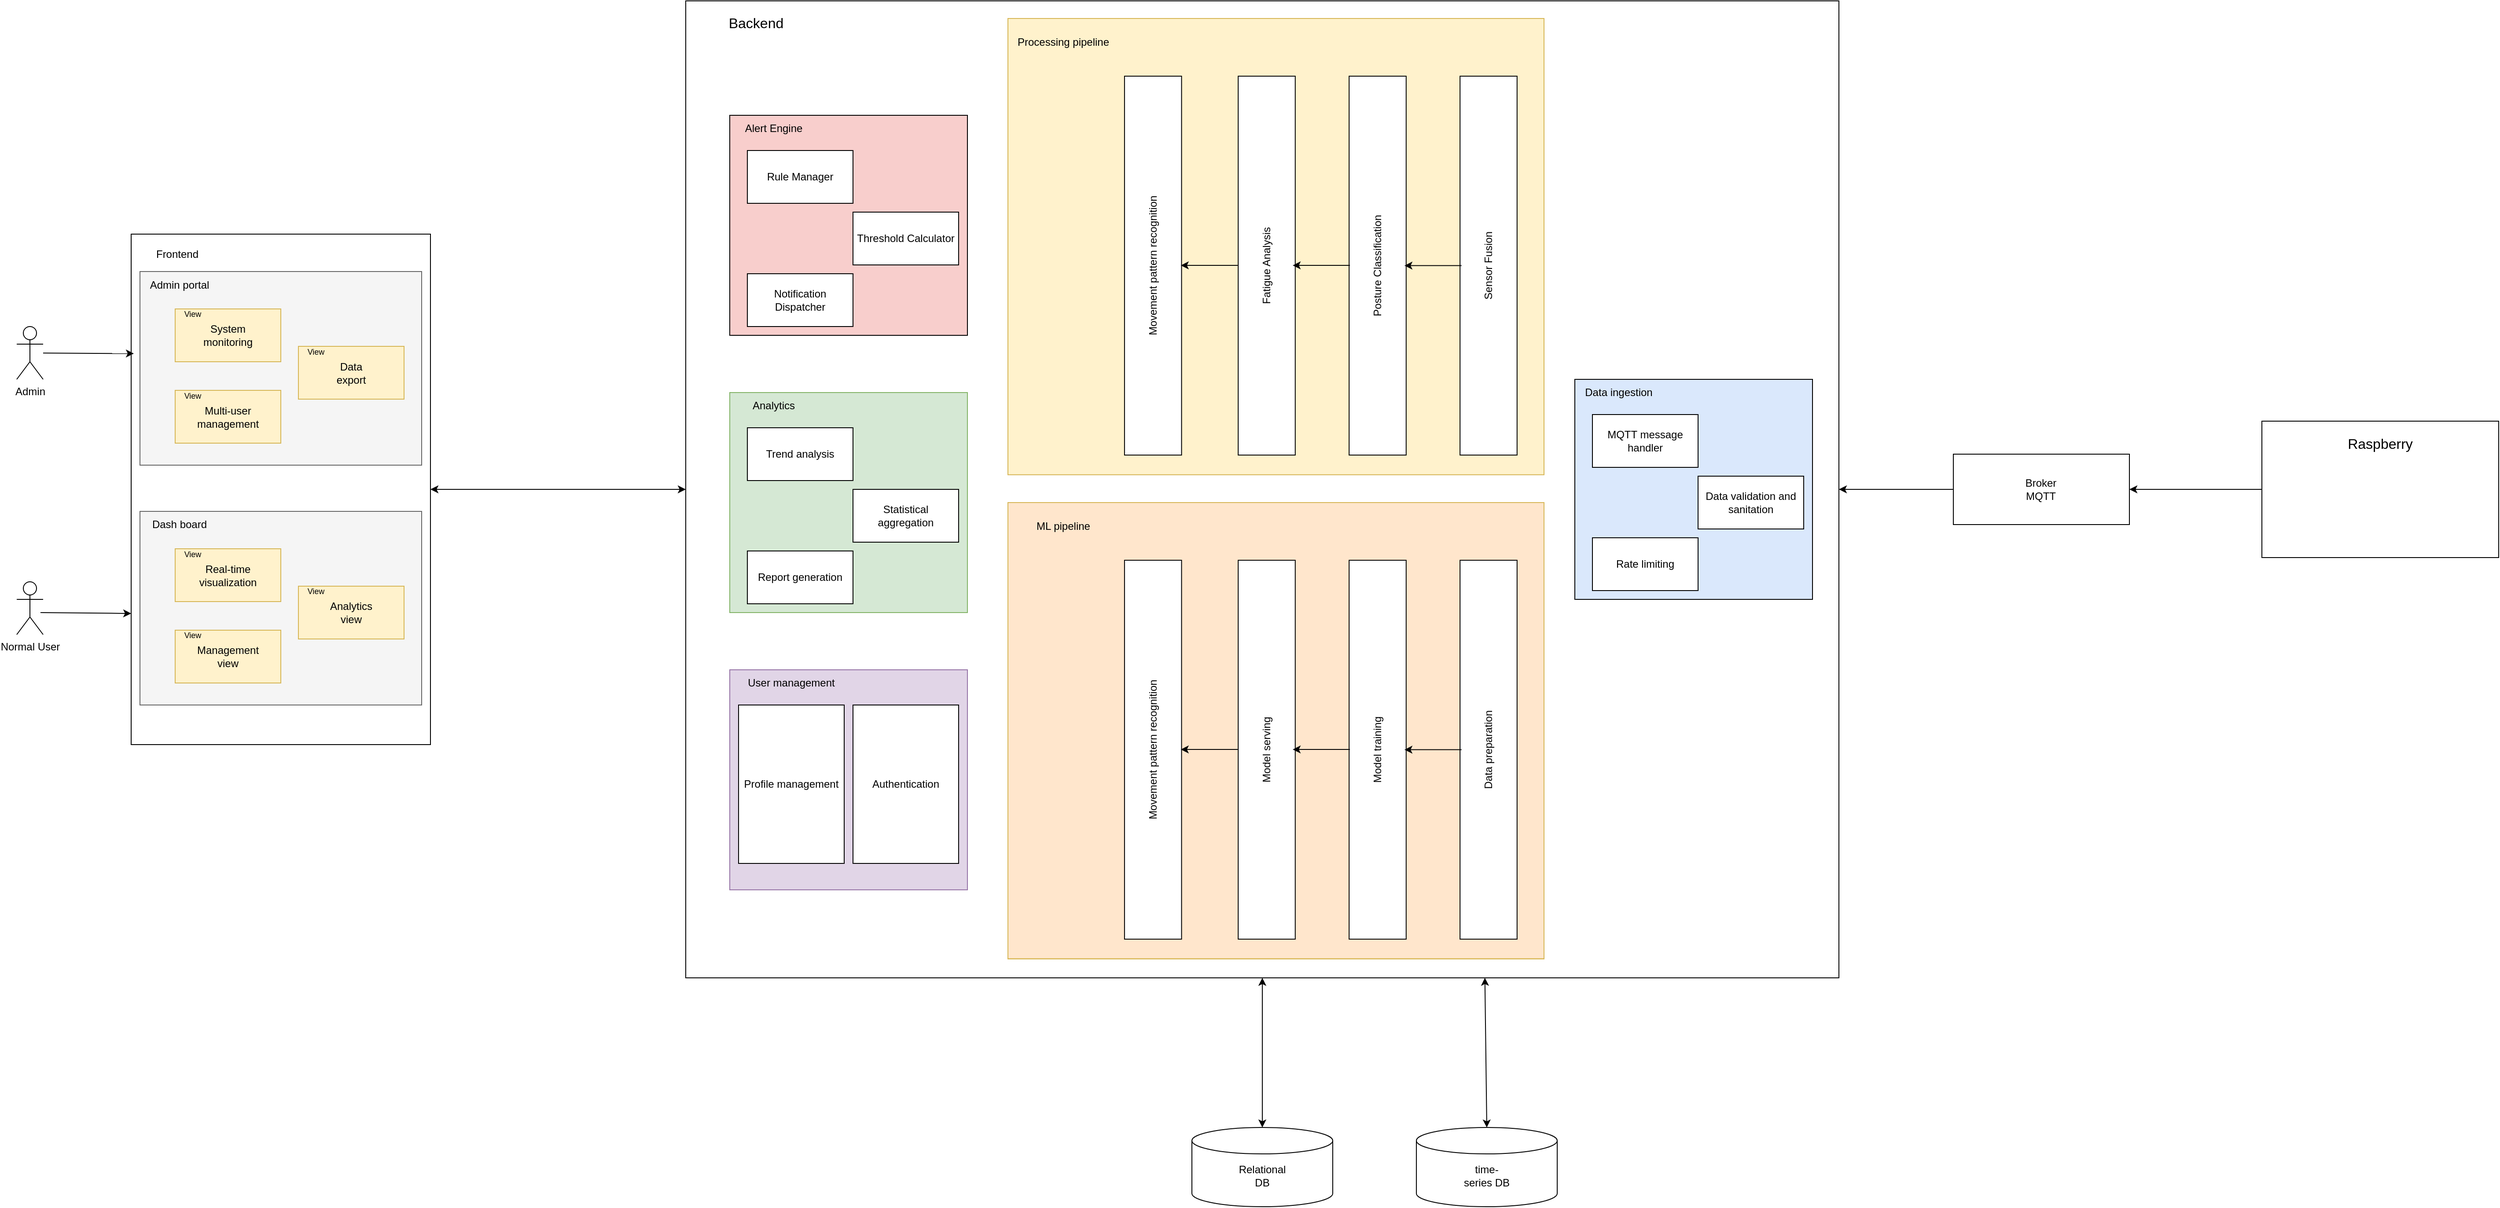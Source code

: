 <mxfile version="28.2.5">
  <diagram name="Page-1" id="oa7Ax4bvNen8sbCRx8UZ">
    <mxGraphModel dx="2230" dy="2202" grid="1" gridSize="10" guides="1" tooltips="1" connect="1" arrows="1" fold="1" page="1" pageScale="1" pageWidth="827" pageHeight="1169" math="0" shadow="0">
      <root>
        <mxCell id="0" />
        <mxCell id="1" parent="0" />
        <mxCell id="be9cKzh3v3ybvfWHn4TE-160" value="" style="rounded=0;whiteSpace=wrap;html=1;" parent="1" vertex="1">
          <mxGeometry x="-20" y="545" width="190" height="155" as="geometry" />
        </mxCell>
        <mxCell id="cN7Whux2MFCGXLR-pMKE-5" value="" style="shape=cylinder3;whiteSpace=wrap;html=1;boundedLbl=1;backgroundOutline=1;size=15;" parent="1" vertex="1">
          <mxGeometry x="1145" y="1230" width="160" height="90" as="geometry" />
        </mxCell>
        <mxCell id="cN7Whux2MFCGXLR-pMKE-6" value="Relational DB" style="text;html=1;align=center;verticalAlign=middle;whiteSpace=wrap;rounded=0;" parent="1" vertex="1">
          <mxGeometry x="1195" y="1270" width="60" height="30" as="geometry" />
        </mxCell>
        <mxCell id="be9cKzh3v3ybvfWHn4TE-1" value="" style="rounded=0;whiteSpace=wrap;html=1;" parent="1" vertex="1">
          <mxGeometry x="-60" y="215" width="340" height="580" as="geometry" />
        </mxCell>
        <mxCell id="be9cKzh3v3ybvfWHn4TE-2" value="Frontend" style="text;html=1;align=center;verticalAlign=middle;whiteSpace=wrap;rounded=0;" parent="1" vertex="1">
          <mxGeometry x="-60" y="215" width="105" height="45" as="geometry" />
        </mxCell>
        <mxCell id="be9cKzh3v3ybvfWHn4TE-3" value="" style="rounded=0;whiteSpace=wrap;html=1;" parent="1" vertex="1">
          <mxGeometry x="570" y="-50" width="1310" height="1110" as="geometry" />
        </mxCell>
        <mxCell id="be9cKzh3v3ybvfWHn4TE-4" value="&lt;font size=&quot;3&quot;&gt;Backend&lt;/font&gt;" style="text;html=1;align=center;verticalAlign=middle;whiteSpace=wrap;rounded=0;" parent="1" vertex="1">
          <mxGeometry x="570" y="-50" width="160" height="50" as="geometry" />
        </mxCell>
        <mxCell id="be9cKzh3v3ybvfWHn4TE-5" value="" style="rounded=0;whiteSpace=wrap;html=1;" parent="1" vertex="1">
          <mxGeometry x="2360.5" y="427.5" width="269" height="155" as="geometry" />
        </mxCell>
        <mxCell id="be9cKzh3v3ybvfWHn4TE-6" value="&lt;font size=&quot;3&quot;&gt;Raspberry&lt;/font&gt;" style="text;html=1;align=center;verticalAlign=middle;whiteSpace=wrap;rounded=0;" parent="1" vertex="1">
          <mxGeometry x="2380" y="427.5" width="230" height="50" as="geometry" />
        </mxCell>
        <mxCell id="be9cKzh3v3ybvfWHn4TE-7" value="" style="endArrow=classic;html=1;rounded=0;exitX=0;exitY=0.5;exitDx=0;exitDy=0;entryX=1;entryY=0.5;entryDx=0;entryDy=0;" parent="1" source="be9cKzh3v3ybvfWHn4TE-11" target="be9cKzh3v3ybvfWHn4TE-3" edge="1">
          <mxGeometry width="50" height="50" relative="1" as="geometry">
            <mxPoint x="760" y="210" as="sourcePoint" />
            <mxPoint x="1880" y="390" as="targetPoint" />
          </mxGeometry>
        </mxCell>
        <mxCell id="be9cKzh3v3ybvfWHn4TE-13" value="" style="endArrow=classic;html=1;rounded=0;entryX=1;entryY=0.5;entryDx=0;entryDy=0;exitX=0;exitY=0.5;exitDx=0;exitDy=0;" parent="1" source="be9cKzh3v3ybvfWHn4TE-5" target="be9cKzh3v3ybvfWHn4TE-11" edge="1">
          <mxGeometry width="50" height="50" relative="1" as="geometry">
            <mxPoint x="2340" y="505" as="sourcePoint" />
            <mxPoint x="2790" y="516.73" as="targetPoint" />
          </mxGeometry>
        </mxCell>
        <mxCell id="be9cKzh3v3ybvfWHn4TE-18" value="" style="endArrow=classic;startArrow=classic;html=1;rounded=0;exitX=1;exitY=0.5;exitDx=0;exitDy=0;entryX=0;entryY=0.5;entryDx=0;entryDy=0;" parent="1" source="be9cKzh3v3ybvfWHn4TE-1" target="be9cKzh3v3ybvfWHn4TE-3" edge="1">
          <mxGeometry width="50" height="50" relative="1" as="geometry">
            <mxPoint x="360" y="330" as="sourcePoint" />
            <mxPoint x="410" y="280" as="targetPoint" />
          </mxGeometry>
        </mxCell>
        <mxCell id="be9cKzh3v3ybvfWHn4TE-24" value="Admin" style="shape=umlActor;verticalLabelPosition=bottom;verticalAlign=top;html=1;outlineConnect=0;" parent="1" vertex="1">
          <mxGeometry x="-190" y="320" width="30" height="60" as="geometry" />
        </mxCell>
        <mxCell id="be9cKzh3v3ybvfWHn4TE-27" value="Normal User" style="shape=umlActor;verticalLabelPosition=bottom;verticalAlign=top;html=1;outlineConnect=0;" parent="1" vertex="1">
          <mxGeometry x="-190" y="610" width="30" height="60" as="geometry" />
        </mxCell>
        <mxCell id="be9cKzh3v3ybvfWHn4TE-64" value="" style="group" parent="1" vertex="1" connectable="0">
          <mxGeometry x="2010" y="465" width="200" height="80" as="geometry" />
        </mxCell>
        <mxCell id="be9cKzh3v3ybvfWHn4TE-11" value="" style="rounded=0;whiteSpace=wrap;html=1;" parent="be9cKzh3v3ybvfWHn4TE-64" vertex="1">
          <mxGeometry width="200" height="80" as="geometry" />
        </mxCell>
        <mxCell id="be9cKzh3v3ybvfWHn4TE-12" value="Broker&lt;div&gt;MQTT&lt;/div&gt;" style="text;html=1;align=center;verticalAlign=middle;whiteSpace=wrap;rounded=0;" parent="be9cKzh3v3ybvfWHn4TE-64" vertex="1">
          <mxGeometry x="33.333" y="25" width="133.333" height="30" as="geometry" />
        </mxCell>
        <mxCell id="be9cKzh3v3ybvfWHn4TE-81" value="" style="group" parent="1" vertex="1" connectable="0">
          <mxGeometry x="970" y="150" width="880" height="540" as="geometry" />
        </mxCell>
        <mxCell id="be9cKzh3v3ybvfWHn4TE-72" value="" style="group;fillColor=#dae8fc;strokeColor=#6c8ebf;" parent="be9cKzh3v3ybvfWHn4TE-81" vertex="1" connectable="0">
          <mxGeometry x="610" y="230" width="270" height="250" as="geometry" />
        </mxCell>
        <mxCell id="be9cKzh3v3ybvfWHn4TE-67" value="" style="rounded=0;whiteSpace=wrap;html=1;rotation=0;gradientColor=none;fillColor=none;" parent="be9cKzh3v3ybvfWHn4TE-72" vertex="1">
          <mxGeometry width="270" height="250" as="geometry" />
        </mxCell>
        <mxCell id="be9cKzh3v3ybvfWHn4TE-70" value="Data ingestion" style="text;html=1;align=center;verticalAlign=middle;whiteSpace=wrap;rounded=0;" parent="be9cKzh3v3ybvfWHn4TE-72" vertex="1">
          <mxGeometry width="100" height="30" as="geometry" />
        </mxCell>
        <mxCell id="be9cKzh3v3ybvfWHn4TE-75" value="" style="rounded=0;whiteSpace=wrap;html=1;" parent="be9cKzh3v3ybvfWHn4TE-72" vertex="1">
          <mxGeometry x="20" y="40" width="120" height="60" as="geometry" />
        </mxCell>
        <mxCell id="be9cKzh3v3ybvfWHn4TE-76" value="MQTT message handler" style="text;html=1;align=center;verticalAlign=middle;whiteSpace=wrap;rounded=0;" parent="be9cKzh3v3ybvfWHn4TE-72" vertex="1">
          <mxGeometry x="20" y="40" width="120" height="60" as="geometry" />
        </mxCell>
        <mxCell id="be9cKzh3v3ybvfWHn4TE-79" value="" style="rounded=0;whiteSpace=wrap;html=1;" parent="be9cKzh3v3ybvfWHn4TE-72" vertex="1">
          <mxGeometry x="20" y="180" width="120" height="60" as="geometry" />
        </mxCell>
        <mxCell id="be9cKzh3v3ybvfWHn4TE-78" value="Rate limiting" style="text;html=1;align=center;verticalAlign=middle;whiteSpace=wrap;rounded=0;" parent="be9cKzh3v3ybvfWHn4TE-72" vertex="1">
          <mxGeometry x="20" y="180" width="120" height="60" as="geometry" />
        </mxCell>
        <mxCell id="be9cKzh3v3ybvfWHn4TE-80" value="" style="rounded=0;whiteSpace=wrap;html=1;" parent="be9cKzh3v3ybvfWHn4TE-72" vertex="1">
          <mxGeometry x="140" y="110" width="120" height="60" as="geometry" />
        </mxCell>
        <mxCell id="be9cKzh3v3ybvfWHn4TE-77" value="Data validation and sanitation&lt;span style=&quot;caret-color: rgba(0, 0, 0, 0); color: rgba(0, 0, 0, 0); font-family: monospace; font-size: 0px; text-align: start; white-space: nowrap;&quot;&gt;%3CmxGraphModel%3E%3Croot%3E%3CmxCell%20id%3D%220%22%2F%3E%3CmxCell%20id%3D%221%22%20parent%3D%220%22%2F%3E%3CmxCell%20id%3D%222%22%20value%3D%22MQTT%20message%20handler%22%20style%3D%22text%3Bhtml%3D1%3Balign%3Dcenter%3BverticalAlign%3Dmiddle%3BwhiteSpace%3Dwrap%3Brounded%3D0%3B%22%20vertex%3D%221%22%20parent%3D%221%22%3E%3CmxGeometry%20x%3D%221980%22%20y%3D%2250%22%20width%3D%22120%22%20height%3D%2260%22%20as%3D%22geometry%22%2F%3E%3C%2FmxCell%3E%3C%2Froot%3E%3C%2FmxGraphModel%3E&lt;/span&gt;" style="text;html=1;align=center;verticalAlign=middle;whiteSpace=wrap;rounded=0;" parent="be9cKzh3v3ybvfWHn4TE-72" vertex="1">
          <mxGeometry x="140" y="110" width="120" height="60" as="geometry" />
        </mxCell>
        <mxCell id="be9cKzh3v3ybvfWHn4TE-105" value="" style="group;fillColor=#f8cecc;strokeColor=#b85450;" parent="1" vertex="1" connectable="0">
          <mxGeometry x="620" y="80" width="270" height="250" as="geometry" />
        </mxCell>
        <mxCell id="be9cKzh3v3ybvfWHn4TE-106" value="" style="rounded=0;whiteSpace=wrap;html=1;rotation=0;gradientColor=none;fillColor=none;" parent="be9cKzh3v3ybvfWHn4TE-105" vertex="1">
          <mxGeometry width="270" height="250" as="geometry" />
        </mxCell>
        <mxCell id="be9cKzh3v3ybvfWHn4TE-107" value="Alert Engine" style="text;html=1;align=center;verticalAlign=middle;whiteSpace=wrap;rounded=0;" parent="be9cKzh3v3ybvfWHn4TE-105" vertex="1">
          <mxGeometry width="100" height="30" as="geometry" />
        </mxCell>
        <mxCell id="be9cKzh3v3ybvfWHn4TE-108" value="" style="rounded=0;whiteSpace=wrap;html=1;" parent="be9cKzh3v3ybvfWHn4TE-105" vertex="1">
          <mxGeometry x="20" y="40" width="120" height="60" as="geometry" />
        </mxCell>
        <mxCell id="be9cKzh3v3ybvfWHn4TE-109" value="Rule Manager" style="text;html=1;align=center;verticalAlign=middle;whiteSpace=wrap;rounded=0;" parent="be9cKzh3v3ybvfWHn4TE-105" vertex="1">
          <mxGeometry x="20" y="40" width="120" height="60" as="geometry" />
        </mxCell>
        <mxCell id="be9cKzh3v3ybvfWHn4TE-110" value="" style="rounded=0;whiteSpace=wrap;html=1;" parent="be9cKzh3v3ybvfWHn4TE-105" vertex="1">
          <mxGeometry x="20" y="180" width="120" height="60" as="geometry" />
        </mxCell>
        <mxCell id="be9cKzh3v3ybvfWHn4TE-111" value="Notification Dispatcher" style="text;html=1;align=center;verticalAlign=middle;whiteSpace=wrap;rounded=0;" parent="be9cKzh3v3ybvfWHn4TE-105" vertex="1">
          <mxGeometry x="20" y="180" width="120" height="60" as="geometry" />
        </mxCell>
        <mxCell id="be9cKzh3v3ybvfWHn4TE-112" value="" style="rounded=0;whiteSpace=wrap;html=1;" parent="be9cKzh3v3ybvfWHn4TE-105" vertex="1">
          <mxGeometry x="140" y="110" width="120" height="60" as="geometry" />
        </mxCell>
        <mxCell id="be9cKzh3v3ybvfWHn4TE-113" value="Threshold Calculator" style="text;html=1;align=center;verticalAlign=middle;whiteSpace=wrap;rounded=0;" parent="be9cKzh3v3ybvfWHn4TE-105" vertex="1">
          <mxGeometry x="140" y="110" width="120" height="60" as="geometry" />
        </mxCell>
        <mxCell id="be9cKzh3v3ybvfWHn4TE-114" value="" style="group;fillColor=#dae8fc;strokeColor=#6c8ebf;" parent="1" vertex="1" connectable="0">
          <mxGeometry x="620" y="395" width="270" height="250" as="geometry" />
        </mxCell>
        <mxCell id="be9cKzh3v3ybvfWHn4TE-115" value="" style="rounded=0;whiteSpace=wrap;html=1;rotation=0;fillColor=#d5e8d4;strokeColor=#82b366;" parent="be9cKzh3v3ybvfWHn4TE-114" vertex="1">
          <mxGeometry width="270" height="250" as="geometry" />
        </mxCell>
        <mxCell id="be9cKzh3v3ybvfWHn4TE-116" value="Analytics" style="text;html=1;align=center;verticalAlign=middle;whiteSpace=wrap;rounded=0;" parent="be9cKzh3v3ybvfWHn4TE-114" vertex="1">
          <mxGeometry width="100" height="30" as="geometry" />
        </mxCell>
        <mxCell id="be9cKzh3v3ybvfWHn4TE-117" value="" style="rounded=0;whiteSpace=wrap;html=1;" parent="be9cKzh3v3ybvfWHn4TE-114" vertex="1">
          <mxGeometry x="20" y="40" width="120" height="60" as="geometry" />
        </mxCell>
        <mxCell id="be9cKzh3v3ybvfWHn4TE-118" value="Trend analysis" style="text;html=1;align=center;verticalAlign=middle;whiteSpace=wrap;rounded=0;" parent="be9cKzh3v3ybvfWHn4TE-114" vertex="1">
          <mxGeometry x="20" y="40" width="120" height="60" as="geometry" />
        </mxCell>
        <mxCell id="be9cKzh3v3ybvfWHn4TE-119" value="" style="rounded=0;whiteSpace=wrap;html=1;" parent="be9cKzh3v3ybvfWHn4TE-114" vertex="1">
          <mxGeometry x="20" y="180" width="120" height="60" as="geometry" />
        </mxCell>
        <mxCell id="be9cKzh3v3ybvfWHn4TE-120" value="Report generation" style="text;html=1;align=center;verticalAlign=middle;whiteSpace=wrap;rounded=0;" parent="be9cKzh3v3ybvfWHn4TE-114" vertex="1">
          <mxGeometry x="20" y="180" width="120" height="60" as="geometry" />
        </mxCell>
        <mxCell id="be9cKzh3v3ybvfWHn4TE-121" value="" style="rounded=0;whiteSpace=wrap;html=1;" parent="be9cKzh3v3ybvfWHn4TE-114" vertex="1">
          <mxGeometry x="140" y="110" width="120" height="60" as="geometry" />
        </mxCell>
        <mxCell id="be9cKzh3v3ybvfWHn4TE-122" value="Statistical aggregation" style="text;html=1;align=center;verticalAlign=middle;whiteSpace=wrap;rounded=0;" parent="be9cKzh3v3ybvfWHn4TE-114" vertex="1">
          <mxGeometry x="140" y="110" width="120" height="60" as="geometry" />
        </mxCell>
        <mxCell id="be9cKzh3v3ybvfWHn4TE-124" value="" style="group;fillColor=#dae8fc;strokeColor=#6c8ebf;" parent="1" vertex="1" connectable="0">
          <mxGeometry x="620" y="710" width="270" height="250" as="geometry" />
        </mxCell>
        <mxCell id="be9cKzh3v3ybvfWHn4TE-125" value="" style="rounded=0;whiteSpace=wrap;html=1;rotation=0;fillColor=#e1d5e7;strokeColor=#9673a6;" parent="be9cKzh3v3ybvfWHn4TE-124" vertex="1">
          <mxGeometry width="270" height="250" as="geometry" />
        </mxCell>
        <mxCell id="be9cKzh3v3ybvfWHn4TE-126" value="User management" style="text;html=1;align=center;verticalAlign=middle;whiteSpace=wrap;rounded=0;" parent="be9cKzh3v3ybvfWHn4TE-124" vertex="1">
          <mxGeometry width="140" height="30" as="geometry" />
        </mxCell>
        <mxCell id="be9cKzh3v3ybvfWHn4TE-127" value="" style="rounded=0;whiteSpace=wrap;html=1;" parent="be9cKzh3v3ybvfWHn4TE-124" vertex="1">
          <mxGeometry x="10" y="40" width="120" height="180" as="geometry" />
        </mxCell>
        <mxCell id="be9cKzh3v3ybvfWHn4TE-128" value="Profile management" style="text;html=1;align=center;verticalAlign=middle;whiteSpace=wrap;rounded=0;" parent="be9cKzh3v3ybvfWHn4TE-124" vertex="1">
          <mxGeometry x="10" y="105" width="120" height="50" as="geometry" />
        </mxCell>
        <mxCell id="be9cKzh3v3ybvfWHn4TE-133" value="" style="rounded=0;whiteSpace=wrap;html=1;" parent="be9cKzh3v3ybvfWHn4TE-124" vertex="1">
          <mxGeometry x="140" y="40" width="120" height="180" as="geometry" />
        </mxCell>
        <mxCell id="be9cKzh3v3ybvfWHn4TE-134" value="Authentication" style="text;html=1;align=center;verticalAlign=middle;whiteSpace=wrap;rounded=0;" parent="be9cKzh3v3ybvfWHn4TE-124" vertex="1">
          <mxGeometry x="140" y="105" width="120" height="50" as="geometry" />
        </mxCell>
        <mxCell id="be9cKzh3v3ybvfWHn4TE-135" value="" style="shape=cylinder3;whiteSpace=wrap;html=1;boundedLbl=1;backgroundOutline=1;size=15;" parent="1" vertex="1">
          <mxGeometry x="1400" y="1230" width="160" height="90" as="geometry" />
        </mxCell>
        <mxCell id="be9cKzh3v3ybvfWHn4TE-136" value="time-series DB" style="text;html=1;align=center;verticalAlign=middle;whiteSpace=wrap;rounded=0;" parent="1" vertex="1">
          <mxGeometry x="1450" y="1270" width="60" height="30" as="geometry" />
        </mxCell>
        <mxCell id="be9cKzh3v3ybvfWHn4TE-137" value="" style="endArrow=classic;startArrow=classic;html=1;rounded=0;entryX=0.5;entryY=1;entryDx=0;entryDy=0;exitX=0.5;exitY=0;exitDx=0;exitDy=0;exitPerimeter=0;" parent="1" source="cN7Whux2MFCGXLR-pMKE-5" target="be9cKzh3v3ybvfWHn4TE-3" edge="1">
          <mxGeometry width="50" height="50" relative="1" as="geometry">
            <mxPoint x="1310" y="1110" as="sourcePoint" />
            <mxPoint x="1360" y="1060" as="targetPoint" />
          </mxGeometry>
        </mxCell>
        <mxCell id="be9cKzh3v3ybvfWHn4TE-138" value="" style="endArrow=classic;startArrow=classic;html=1;rounded=0;entryX=0.693;entryY=1;entryDx=0;entryDy=0;exitX=0.5;exitY=0;exitDx=0;exitDy=0;exitPerimeter=0;entryPerimeter=0;" parent="1" source="be9cKzh3v3ybvfWHn4TE-135" target="be9cKzh3v3ybvfWHn4TE-3" edge="1">
          <mxGeometry width="50" height="50" relative="1" as="geometry">
            <mxPoint x="1310" y="1110" as="sourcePoint" />
            <mxPoint x="1360" y="1060" as="targetPoint" />
          </mxGeometry>
        </mxCell>
        <mxCell id="be9cKzh3v3ybvfWHn4TE-142" value="" style="group;fillColor=#ffe6cc;strokeColor=#d79b00;" parent="1" vertex="1" connectable="0">
          <mxGeometry x="936" y="520" width="609" height="518.4" as="geometry" />
        </mxCell>
        <mxCell id="be9cKzh3v3ybvfWHn4TE-143" value="" style="rounded=0;whiteSpace=wrap;html=1;rotation=0;fillColor=none;strokeColor=#d6b656;" parent="be9cKzh3v3ybvfWHn4TE-142" vertex="1">
          <mxGeometry width="609" height="518.4" as="geometry" />
        </mxCell>
        <mxCell id="be9cKzh3v3ybvfWHn4TE-144" value="" style="group" parent="be9cKzh3v3ybvfWHn4TE-142" vertex="1" connectable="0">
          <mxGeometry x="514.5" y="59.4" width="63" height="442.8" as="geometry" />
        </mxCell>
        <mxCell id="be9cKzh3v3ybvfWHn4TE-145" value="" style="rounded=0;whiteSpace=wrap;html=1;rotation=-90;" parent="be9cKzh3v3ybvfWHn4TE-144" vertex="1">
          <mxGeometry x="-183.75" y="189" width="430.5" height="64.8" as="geometry" />
        </mxCell>
        <mxCell id="be9cKzh3v3ybvfWHn4TE-146" value="Data preparation" style="text;html=1;align=center;verticalAlign=middle;whiteSpace=wrap;rounded=0;rotation=-90;" parent="be9cKzh3v3ybvfWHn4TE-144" vertex="1">
          <mxGeometry x="-96.39" y="190.836" width="255.57" height="61.128" as="geometry" />
        </mxCell>
        <mxCell id="be9cKzh3v3ybvfWHn4TE-147" value="" style="group" parent="be9cKzh3v3ybvfWHn4TE-142" vertex="1" connectable="0">
          <mxGeometry x="388.5" y="59.4" width="63" height="442.8" as="geometry" />
        </mxCell>
        <mxCell id="be9cKzh3v3ybvfWHn4TE-148" value="" style="rounded=0;whiteSpace=wrap;html=1;rotation=-90;" parent="be9cKzh3v3ybvfWHn4TE-147" vertex="1">
          <mxGeometry x="-183.75" y="189" width="430.5" height="64.8" as="geometry" />
        </mxCell>
        <mxCell id="be9cKzh3v3ybvfWHn4TE-149" value="Model training" style="text;html=1;align=center;verticalAlign=middle;whiteSpace=wrap;rounded=0;rotation=-90;" parent="be9cKzh3v3ybvfWHn4TE-147" vertex="1">
          <mxGeometry x="-96.39" y="190.836" width="255.57" height="61.128" as="geometry" />
        </mxCell>
        <mxCell id="be9cKzh3v3ybvfWHn4TE-150" value="" style="group" parent="be9cKzh3v3ybvfWHn4TE-142" vertex="1" connectable="0">
          <mxGeometry x="262.5" y="59.4" width="63" height="442.8" as="geometry" />
        </mxCell>
        <mxCell id="be9cKzh3v3ybvfWHn4TE-151" value="" style="rounded=0;whiteSpace=wrap;html=1;rotation=-90;" parent="be9cKzh3v3ybvfWHn4TE-150" vertex="1">
          <mxGeometry x="-183.75" y="189" width="430.5" height="64.8" as="geometry" />
        </mxCell>
        <mxCell id="be9cKzh3v3ybvfWHn4TE-152" value="Model serving" style="text;html=1;align=center;verticalAlign=middle;whiteSpace=wrap;rounded=0;rotation=-90;" parent="be9cKzh3v3ybvfWHn4TE-150" vertex="1">
          <mxGeometry x="-96.39" y="190.836" width="255.57" height="61.128" as="geometry" />
        </mxCell>
        <mxCell id="be9cKzh3v3ybvfWHn4TE-153" value="" style="group" parent="be9cKzh3v3ybvfWHn4TE-142" vertex="1" connectable="0">
          <mxGeometry x="133.35" y="59.4" width="63" height="442.8" as="geometry" />
        </mxCell>
        <mxCell id="be9cKzh3v3ybvfWHn4TE-154" value="" style="rounded=0;whiteSpace=wrap;html=1;rotation=-90;" parent="be9cKzh3v3ybvfWHn4TE-153" vertex="1">
          <mxGeometry x="-183.75" y="189" width="430.5" height="64.8" as="geometry" />
        </mxCell>
        <mxCell id="be9cKzh3v3ybvfWHn4TE-155" value="Movement pattern recognition" style="text;html=1;align=center;verticalAlign=middle;whiteSpace=wrap;rounded=0;rotation=-90;" parent="be9cKzh3v3ybvfWHn4TE-153" vertex="1">
          <mxGeometry x="-96.39" y="190.836" width="255.57" height="61.128" as="geometry" />
        </mxCell>
        <mxCell id="be9cKzh3v3ybvfWHn4TE-156" value="ML pipeline" style="text;html=1;align=center;verticalAlign=middle;whiteSpace=wrap;rounded=0;" parent="be9cKzh3v3ybvfWHn4TE-142" vertex="1">
          <mxGeometry y="1.421e-14" width="126" height="54" as="geometry" />
        </mxCell>
        <mxCell id="be9cKzh3v3ybvfWHn4TE-157" value="" style="endArrow=classic;html=1;rounded=0;exitX=0.5;exitY=0;exitDx=0;exitDy=0;entryX=0.5;entryY=1;entryDx=0;entryDy=0;" parent="be9cKzh3v3ybvfWHn4TE-142" source="be9cKzh3v3ybvfWHn4TE-146" target="be9cKzh3v3ybvfWHn4TE-149" edge="1">
          <mxGeometry width="50" height="50" relative="1" as="geometry">
            <mxPoint x="274" y="330" as="sourcePoint" />
            <mxPoint x="454" y="280" as="targetPoint" />
          </mxGeometry>
        </mxCell>
        <mxCell id="be9cKzh3v3ybvfWHn4TE-158" value="" style="endArrow=classic;html=1;rounded=0;exitX=0.5;exitY=0;exitDx=0;exitDy=0;entryX=0.5;entryY=1;entryDx=0;entryDy=0;" parent="be9cKzh3v3ybvfWHn4TE-142" edge="1">
          <mxGeometry width="50" height="50" relative="1" as="geometry">
            <mxPoint x="388.5" y="280.51" as="sourcePoint" />
            <mxPoint x="323.5" y="280.51" as="targetPoint" />
          </mxGeometry>
        </mxCell>
        <mxCell id="be9cKzh3v3ybvfWHn4TE-159" value="" style="endArrow=classic;html=1;rounded=0;exitX=0.5;exitY=0;exitDx=0;exitDy=0;entryX=0.5;entryY=1;entryDx=0;entryDy=0;" parent="be9cKzh3v3ybvfWHn4TE-142" edge="1">
          <mxGeometry width="50" height="50" relative="1" as="geometry">
            <mxPoint x="261.35" y="280.51" as="sourcePoint" />
            <mxPoint x="196.35" y="280.51" as="targetPoint" />
          </mxGeometry>
        </mxCell>
        <mxCell id="be9cKzh3v3ybvfWHn4TE-103" value="" style="group;fillColor=none;strokeColor=none;" parent="1" vertex="1" connectable="0">
          <mxGeometry x="936" y="-30" width="609" height="518.4" as="geometry" />
        </mxCell>
        <mxCell id="be9cKzh3v3ybvfWHn4TE-82" value="" style="rounded=0;whiteSpace=wrap;html=1;rotation=0;fillColor=#fff2cc;strokeColor=#d6b656;" parent="be9cKzh3v3ybvfWHn4TE-103" vertex="1">
          <mxGeometry width="609" height="518.4" as="geometry" />
        </mxCell>
        <mxCell id="be9cKzh3v3ybvfWHn4TE-92" value="" style="group" parent="be9cKzh3v3ybvfWHn4TE-103" vertex="1" connectable="0">
          <mxGeometry x="514.5" y="59.4" width="63" height="442.8" as="geometry" />
        </mxCell>
        <mxCell id="be9cKzh3v3ybvfWHn4TE-88" value="" style="rounded=0;whiteSpace=wrap;html=1;rotation=-90;" parent="be9cKzh3v3ybvfWHn4TE-92" vertex="1">
          <mxGeometry x="-183.75" y="189" width="430.5" height="64.8" as="geometry" />
        </mxCell>
        <mxCell id="be9cKzh3v3ybvfWHn4TE-89" value="Sensor Fusion" style="text;html=1;align=center;verticalAlign=middle;whiteSpace=wrap;rounded=0;rotation=-90;" parent="be9cKzh3v3ybvfWHn4TE-92" vertex="1">
          <mxGeometry x="-96.39" y="190.836" width="255.57" height="61.128" as="geometry" />
        </mxCell>
        <mxCell id="be9cKzh3v3ybvfWHn4TE-94" value="" style="group" parent="be9cKzh3v3ybvfWHn4TE-103" vertex="1" connectable="0">
          <mxGeometry x="388.5" y="59.4" width="63" height="442.8" as="geometry" />
        </mxCell>
        <mxCell id="be9cKzh3v3ybvfWHn4TE-95" value="" style="rounded=0;whiteSpace=wrap;html=1;rotation=-90;" parent="be9cKzh3v3ybvfWHn4TE-94" vertex="1">
          <mxGeometry x="-183.75" y="189" width="430.5" height="64.8" as="geometry" />
        </mxCell>
        <mxCell id="be9cKzh3v3ybvfWHn4TE-96" value="Posture Classification" style="text;html=1;align=center;verticalAlign=middle;whiteSpace=wrap;rounded=0;rotation=-90;" parent="be9cKzh3v3ybvfWHn4TE-94" vertex="1">
          <mxGeometry x="-96.39" y="190.836" width="255.57" height="61.128" as="geometry" />
        </mxCell>
        <mxCell id="be9cKzh3v3ybvfWHn4TE-97" value="" style="group" parent="be9cKzh3v3ybvfWHn4TE-103" vertex="1" connectable="0">
          <mxGeometry x="262.5" y="59.4" width="63" height="442.8" as="geometry" />
        </mxCell>
        <mxCell id="be9cKzh3v3ybvfWHn4TE-98" value="" style="rounded=0;whiteSpace=wrap;html=1;rotation=-90;" parent="be9cKzh3v3ybvfWHn4TE-97" vertex="1">
          <mxGeometry x="-183.75" y="189" width="430.5" height="64.8" as="geometry" />
        </mxCell>
        <mxCell id="be9cKzh3v3ybvfWHn4TE-99" value="Fatigue Analysis" style="text;html=1;align=center;verticalAlign=middle;whiteSpace=wrap;rounded=0;rotation=-90;" parent="be9cKzh3v3ybvfWHn4TE-97" vertex="1">
          <mxGeometry x="-96.39" y="190.836" width="255.57" height="61.128" as="geometry" />
        </mxCell>
        <mxCell id="be9cKzh3v3ybvfWHn4TE-100" value="" style="group" parent="be9cKzh3v3ybvfWHn4TE-103" vertex="1" connectable="0">
          <mxGeometry x="133.35" y="59.4" width="63" height="442.8" as="geometry" />
        </mxCell>
        <mxCell id="be9cKzh3v3ybvfWHn4TE-101" value="" style="rounded=0;whiteSpace=wrap;html=1;rotation=-90;" parent="be9cKzh3v3ybvfWHn4TE-100" vertex="1">
          <mxGeometry x="-183.75" y="189" width="430.5" height="64.8" as="geometry" />
        </mxCell>
        <mxCell id="be9cKzh3v3ybvfWHn4TE-102" value="Movement pattern recognition" style="text;html=1;align=center;verticalAlign=middle;whiteSpace=wrap;rounded=0;rotation=-90;" parent="be9cKzh3v3ybvfWHn4TE-100" vertex="1">
          <mxGeometry x="-96.39" y="190.836" width="255.57" height="61.128" as="geometry" />
        </mxCell>
        <mxCell id="be9cKzh3v3ybvfWHn4TE-83" value="Processing pipeline" style="text;html=1;align=center;verticalAlign=middle;whiteSpace=wrap;rounded=0;" parent="be9cKzh3v3ybvfWHn4TE-103" vertex="1">
          <mxGeometry y="1.421e-14" width="126" height="54" as="geometry" />
        </mxCell>
        <mxCell id="be9cKzh3v3ybvfWHn4TE-139" value="" style="endArrow=classic;html=1;rounded=0;exitX=0.5;exitY=0;exitDx=0;exitDy=0;entryX=0.5;entryY=1;entryDx=0;entryDy=0;" parent="be9cKzh3v3ybvfWHn4TE-103" source="be9cKzh3v3ybvfWHn4TE-89" target="be9cKzh3v3ybvfWHn4TE-96" edge="1">
          <mxGeometry width="50" height="50" relative="1" as="geometry">
            <mxPoint x="274" y="330" as="sourcePoint" />
            <mxPoint x="454" y="280" as="targetPoint" />
          </mxGeometry>
        </mxCell>
        <mxCell id="be9cKzh3v3ybvfWHn4TE-140" value="" style="endArrow=classic;html=1;rounded=0;exitX=0.5;exitY=0;exitDx=0;exitDy=0;entryX=0.5;entryY=1;entryDx=0;entryDy=0;" parent="be9cKzh3v3ybvfWHn4TE-103" edge="1">
          <mxGeometry width="50" height="50" relative="1" as="geometry">
            <mxPoint x="388.5" y="280.51" as="sourcePoint" />
            <mxPoint x="323.5" y="280.51" as="targetPoint" />
          </mxGeometry>
        </mxCell>
        <mxCell id="be9cKzh3v3ybvfWHn4TE-141" value="" style="endArrow=classic;html=1;rounded=0;exitX=0.5;exitY=0;exitDx=0;exitDy=0;entryX=0.5;entryY=1;entryDx=0;entryDy=0;" parent="be9cKzh3v3ybvfWHn4TE-103" edge="1">
          <mxGeometry width="50" height="50" relative="1" as="geometry">
            <mxPoint x="261.35" y="280.51" as="sourcePoint" />
            <mxPoint x="196.35" y="280.51" as="targetPoint" />
          </mxGeometry>
        </mxCell>
        <mxCell id="be9cKzh3v3ybvfWHn4TE-174" value="" style="group" parent="1" vertex="1" connectable="0">
          <mxGeometry x="-50" y="530" width="320" height="220" as="geometry" />
        </mxCell>
        <mxCell id="be9cKzh3v3ybvfWHn4TE-162" value="" style="rounded=0;whiteSpace=wrap;html=1;fillColor=#f5f5f5;strokeColor=#666666;fontColor=#333333;" parent="be9cKzh3v3ybvfWHn4TE-174" vertex="1">
          <mxGeometry width="320" height="220" as="geometry" />
        </mxCell>
        <mxCell id="be9cKzh3v3ybvfWHn4TE-161" value="" style="group" parent="be9cKzh3v3ybvfWHn4TE-174" vertex="1" connectable="0">
          <mxGeometry x="40" y="42.5" width="120" height="60" as="geometry" />
        </mxCell>
        <mxCell id="be9cKzh3v3ybvfWHn4TE-31" value="" style="rounded=0;whiteSpace=wrap;html=1;fillColor=#fff2cc;strokeColor=#d6b656;" parent="be9cKzh3v3ybvfWHn4TE-161" vertex="1">
          <mxGeometry width="120" height="60" as="geometry" />
        </mxCell>
        <mxCell id="be9cKzh3v3ybvfWHn4TE-32" value="Real-time visualization" style="text;html=1;align=center;verticalAlign=middle;whiteSpace=wrap;rounded=0;" parent="be9cKzh3v3ybvfWHn4TE-161" vertex="1">
          <mxGeometry x="30" y="15" width="60" height="30" as="geometry" />
        </mxCell>
        <mxCell id="be9cKzh3v3ybvfWHn4TE-33" value="&lt;font style=&quot;font-size: 9px;&quot;&gt;View&lt;/font&gt;" style="text;html=1;align=center;verticalAlign=middle;whiteSpace=wrap;rounded=0;fillColor=none;strokeColor=none;" parent="be9cKzh3v3ybvfWHn4TE-161" vertex="1">
          <mxGeometry width="40" height="10" as="geometry" />
        </mxCell>
        <mxCell id="be9cKzh3v3ybvfWHn4TE-163" value="Dash board" style="text;html=1;align=center;verticalAlign=middle;whiteSpace=wrap;rounded=0;" parent="be9cKzh3v3ybvfWHn4TE-174" vertex="1">
          <mxGeometry width="90" height="30" as="geometry" />
        </mxCell>
        <mxCell id="be9cKzh3v3ybvfWHn4TE-165" value="" style="rounded=0;whiteSpace=wrap;html=1;fillColor=#fff2cc;strokeColor=#d6b656;" parent="be9cKzh3v3ybvfWHn4TE-174" vertex="1">
          <mxGeometry x="180" y="85" width="120" height="60" as="geometry" />
        </mxCell>
        <mxCell id="be9cKzh3v3ybvfWHn4TE-166" value="Analytics view" style="text;html=1;align=center;verticalAlign=middle;whiteSpace=wrap;rounded=0;" parent="be9cKzh3v3ybvfWHn4TE-174" vertex="1">
          <mxGeometry x="210" y="100" width="60" height="30" as="geometry" />
        </mxCell>
        <mxCell id="be9cKzh3v3ybvfWHn4TE-167" value="&lt;font style=&quot;font-size: 9px;&quot;&gt;View&lt;/font&gt;" style="text;html=1;align=center;verticalAlign=middle;whiteSpace=wrap;rounded=0;fillColor=none;strokeColor=none;" parent="be9cKzh3v3ybvfWHn4TE-174" vertex="1">
          <mxGeometry x="180" y="85" width="40" height="10" as="geometry" />
        </mxCell>
        <mxCell id="be9cKzh3v3ybvfWHn4TE-168" value="" style="rounded=0;whiteSpace=wrap;html=1;fillColor=#fff2cc;strokeColor=#d6b656;" parent="be9cKzh3v3ybvfWHn4TE-174" vertex="1">
          <mxGeometry x="40" y="135" width="120" height="60" as="geometry" />
        </mxCell>
        <mxCell id="be9cKzh3v3ybvfWHn4TE-169" value="Management view" style="text;html=1;align=center;verticalAlign=middle;whiteSpace=wrap;rounded=0;" parent="be9cKzh3v3ybvfWHn4TE-174" vertex="1">
          <mxGeometry x="70" y="150" width="60" height="30" as="geometry" />
        </mxCell>
        <mxCell id="be9cKzh3v3ybvfWHn4TE-170" value="&lt;font style=&quot;font-size: 9px;&quot;&gt;View&lt;/font&gt;" style="text;html=1;align=center;verticalAlign=middle;whiteSpace=wrap;rounded=0;fillColor=none;strokeColor=none;" parent="be9cKzh3v3ybvfWHn4TE-174" vertex="1">
          <mxGeometry x="40" y="135" width="40" height="10" as="geometry" />
        </mxCell>
        <mxCell id="be9cKzh3v3ybvfWHn4TE-175" value="" style="group" parent="1" vertex="1" connectable="0">
          <mxGeometry x="-50" y="257.5" width="320" height="220" as="geometry" />
        </mxCell>
        <mxCell id="be9cKzh3v3ybvfWHn4TE-176" value="" style="rounded=0;whiteSpace=wrap;html=1;fillColor=#f5f5f5;strokeColor=#666666;fontColor=#333333;" parent="be9cKzh3v3ybvfWHn4TE-175" vertex="1">
          <mxGeometry width="320" height="220" as="geometry" />
        </mxCell>
        <mxCell id="be9cKzh3v3ybvfWHn4TE-177" value="" style="group" parent="be9cKzh3v3ybvfWHn4TE-175" vertex="1" connectable="0">
          <mxGeometry x="40" y="42.5" width="120" height="60" as="geometry" />
        </mxCell>
        <mxCell id="be9cKzh3v3ybvfWHn4TE-178" value="" style="rounded=0;whiteSpace=wrap;html=1;fillColor=#fff2cc;strokeColor=#d6b656;" parent="be9cKzh3v3ybvfWHn4TE-177" vertex="1">
          <mxGeometry width="120" height="60" as="geometry" />
        </mxCell>
        <mxCell id="be9cKzh3v3ybvfWHn4TE-179" value="System monitoring" style="text;html=1;align=center;verticalAlign=middle;whiteSpace=wrap;rounded=0;" parent="be9cKzh3v3ybvfWHn4TE-177" vertex="1">
          <mxGeometry x="30" y="15" width="60" height="30" as="geometry" />
        </mxCell>
        <mxCell id="be9cKzh3v3ybvfWHn4TE-180" value="&lt;font style=&quot;font-size: 9px;&quot;&gt;View&lt;/font&gt;" style="text;html=1;align=center;verticalAlign=middle;whiteSpace=wrap;rounded=0;fillColor=none;strokeColor=none;" parent="be9cKzh3v3ybvfWHn4TE-177" vertex="1">
          <mxGeometry width="40" height="10" as="geometry" />
        </mxCell>
        <mxCell id="be9cKzh3v3ybvfWHn4TE-181" value="Admin portal" style="text;html=1;align=center;verticalAlign=middle;whiteSpace=wrap;rounded=0;" parent="be9cKzh3v3ybvfWHn4TE-175" vertex="1">
          <mxGeometry width="90" height="30" as="geometry" />
        </mxCell>
        <mxCell id="be9cKzh3v3ybvfWHn4TE-182" value="" style="rounded=0;whiteSpace=wrap;html=1;fillColor=#fff2cc;strokeColor=#d6b656;" parent="be9cKzh3v3ybvfWHn4TE-175" vertex="1">
          <mxGeometry x="180" y="85" width="120" height="60" as="geometry" />
        </mxCell>
        <mxCell id="be9cKzh3v3ybvfWHn4TE-183" value="Data export" style="text;html=1;align=center;verticalAlign=middle;whiteSpace=wrap;rounded=0;" parent="be9cKzh3v3ybvfWHn4TE-175" vertex="1">
          <mxGeometry x="210" y="100" width="60" height="30" as="geometry" />
        </mxCell>
        <mxCell id="be9cKzh3v3ybvfWHn4TE-184" value="&lt;font style=&quot;font-size: 9px;&quot;&gt;View&lt;/font&gt;" style="text;html=1;align=center;verticalAlign=middle;whiteSpace=wrap;rounded=0;fillColor=none;strokeColor=none;" parent="be9cKzh3v3ybvfWHn4TE-175" vertex="1">
          <mxGeometry x="180" y="85" width="40" height="10" as="geometry" />
        </mxCell>
        <mxCell id="be9cKzh3v3ybvfWHn4TE-185" value="" style="rounded=0;whiteSpace=wrap;html=1;fillColor=#fff2cc;strokeColor=#d6b656;" parent="be9cKzh3v3ybvfWHn4TE-175" vertex="1">
          <mxGeometry x="40" y="135" width="120" height="60" as="geometry" />
        </mxCell>
        <mxCell id="be9cKzh3v3ybvfWHn4TE-186" value="Multi-user management" style="text;html=1;align=center;verticalAlign=middle;whiteSpace=wrap;rounded=0;" parent="be9cKzh3v3ybvfWHn4TE-175" vertex="1">
          <mxGeometry x="70" y="150" width="60" height="30" as="geometry" />
        </mxCell>
        <mxCell id="be9cKzh3v3ybvfWHn4TE-187" value="&lt;font style=&quot;font-size: 9px;&quot;&gt;View&lt;/font&gt;" style="text;html=1;align=center;verticalAlign=middle;whiteSpace=wrap;rounded=0;fillColor=none;strokeColor=none;" parent="be9cKzh3v3ybvfWHn4TE-175" vertex="1">
          <mxGeometry x="40" y="135" width="40" height="10" as="geometry" />
        </mxCell>
        <mxCell id="be9cKzh3v3ybvfWHn4TE-189" value="" style="endArrow=classic;html=1;rounded=0;entryX=0.009;entryY=0.234;entryDx=0;entryDy=0;entryPerimeter=0;" parent="1" source="be9cKzh3v3ybvfWHn4TE-24" target="be9cKzh3v3ybvfWHn4TE-1" edge="1">
          <mxGeometry width="50" height="50" relative="1" as="geometry">
            <mxPoint x="-130" y="510" as="sourcePoint" />
            <mxPoint x="-80" y="460" as="targetPoint" />
          </mxGeometry>
        </mxCell>
        <mxCell id="be9cKzh3v3ybvfWHn4TE-190" value="" style="endArrow=classic;html=1;rounded=0;entryX=0.009;entryY=0.234;entryDx=0;entryDy=0;entryPerimeter=0;" parent="1" edge="1">
          <mxGeometry width="50" height="50" relative="1" as="geometry">
            <mxPoint x="-163" y="645" as="sourcePoint" />
            <mxPoint x="-60" y="646" as="targetPoint" />
          </mxGeometry>
        </mxCell>
      </root>
    </mxGraphModel>
  </diagram>
</mxfile>
